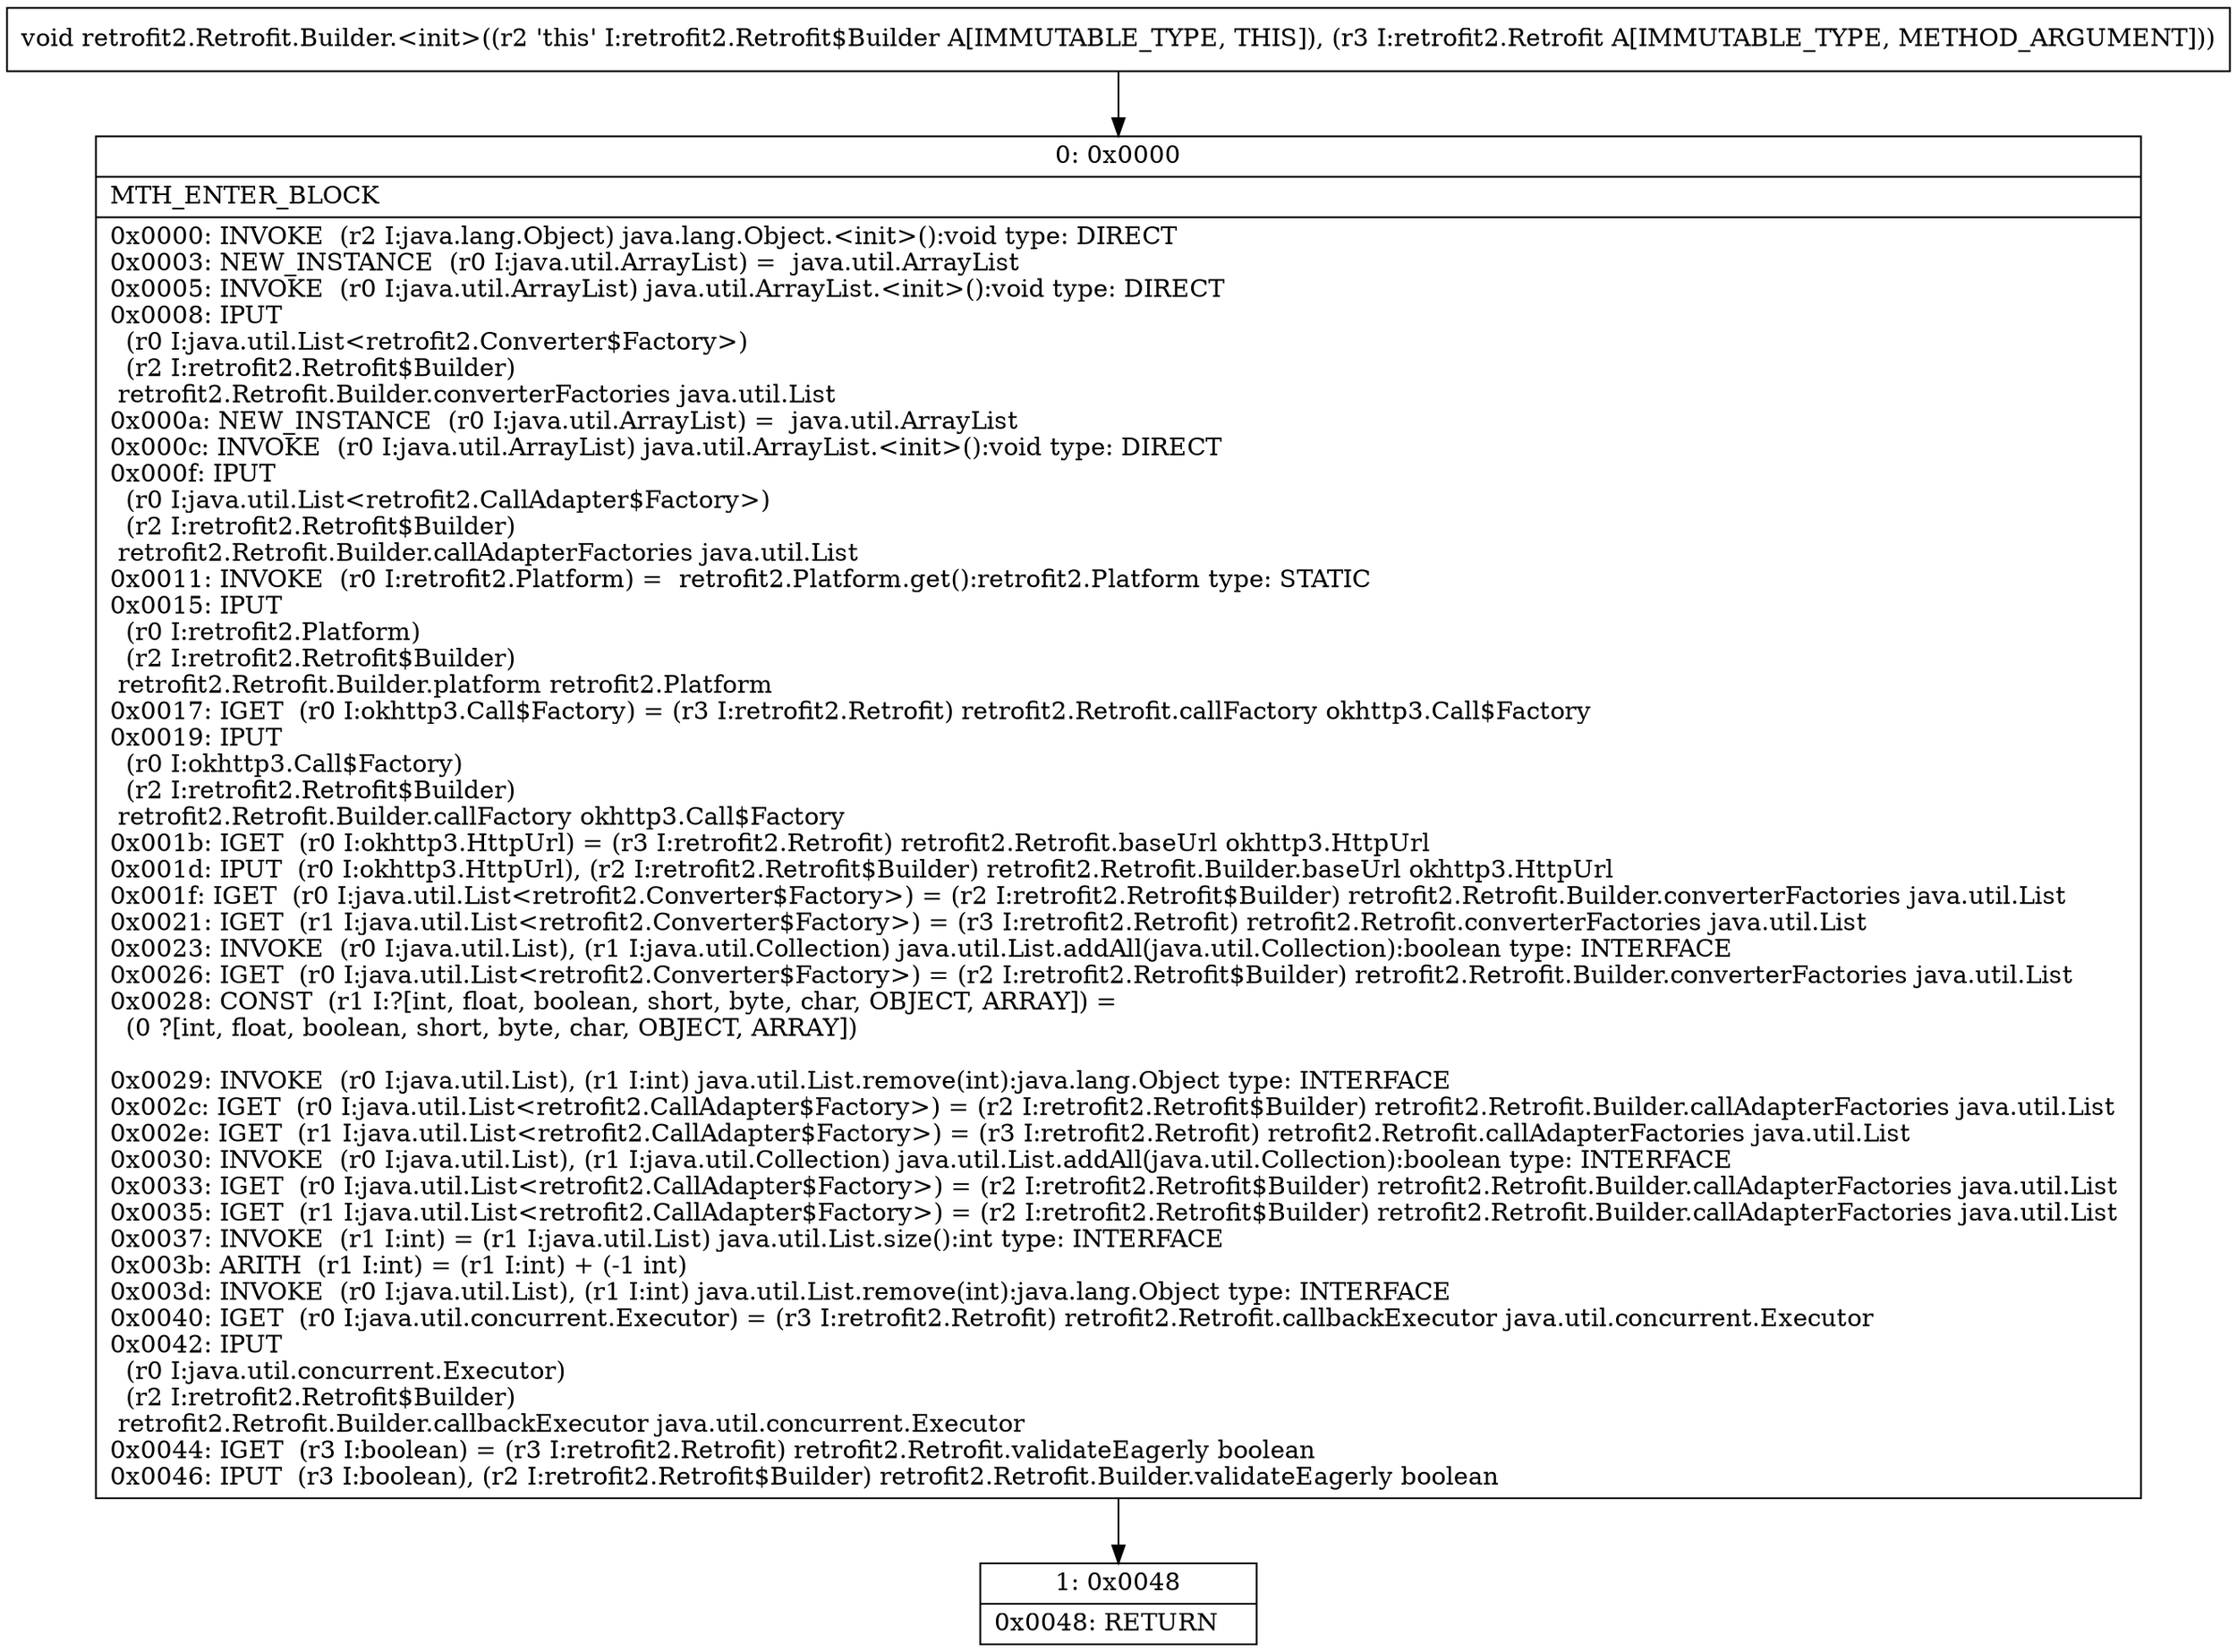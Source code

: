 digraph "CFG forretrofit2.Retrofit.Builder.\<init\>(Lretrofit2\/Retrofit;)V" {
Node_0 [shape=record,label="{0\:\ 0x0000|MTH_ENTER_BLOCK\l|0x0000: INVOKE  (r2 I:java.lang.Object) java.lang.Object.\<init\>():void type: DIRECT \l0x0003: NEW_INSTANCE  (r0 I:java.util.ArrayList) =  java.util.ArrayList \l0x0005: INVOKE  (r0 I:java.util.ArrayList) java.util.ArrayList.\<init\>():void type: DIRECT \l0x0008: IPUT  \l  (r0 I:java.util.List\<retrofit2.Converter$Factory\>)\l  (r2 I:retrofit2.Retrofit$Builder)\l retrofit2.Retrofit.Builder.converterFactories java.util.List \l0x000a: NEW_INSTANCE  (r0 I:java.util.ArrayList) =  java.util.ArrayList \l0x000c: INVOKE  (r0 I:java.util.ArrayList) java.util.ArrayList.\<init\>():void type: DIRECT \l0x000f: IPUT  \l  (r0 I:java.util.List\<retrofit2.CallAdapter$Factory\>)\l  (r2 I:retrofit2.Retrofit$Builder)\l retrofit2.Retrofit.Builder.callAdapterFactories java.util.List \l0x0011: INVOKE  (r0 I:retrofit2.Platform) =  retrofit2.Platform.get():retrofit2.Platform type: STATIC \l0x0015: IPUT  \l  (r0 I:retrofit2.Platform)\l  (r2 I:retrofit2.Retrofit$Builder)\l retrofit2.Retrofit.Builder.platform retrofit2.Platform \l0x0017: IGET  (r0 I:okhttp3.Call$Factory) = (r3 I:retrofit2.Retrofit) retrofit2.Retrofit.callFactory okhttp3.Call$Factory \l0x0019: IPUT  \l  (r0 I:okhttp3.Call$Factory)\l  (r2 I:retrofit2.Retrofit$Builder)\l retrofit2.Retrofit.Builder.callFactory okhttp3.Call$Factory \l0x001b: IGET  (r0 I:okhttp3.HttpUrl) = (r3 I:retrofit2.Retrofit) retrofit2.Retrofit.baseUrl okhttp3.HttpUrl \l0x001d: IPUT  (r0 I:okhttp3.HttpUrl), (r2 I:retrofit2.Retrofit$Builder) retrofit2.Retrofit.Builder.baseUrl okhttp3.HttpUrl \l0x001f: IGET  (r0 I:java.util.List\<retrofit2.Converter$Factory\>) = (r2 I:retrofit2.Retrofit$Builder) retrofit2.Retrofit.Builder.converterFactories java.util.List \l0x0021: IGET  (r1 I:java.util.List\<retrofit2.Converter$Factory\>) = (r3 I:retrofit2.Retrofit) retrofit2.Retrofit.converterFactories java.util.List \l0x0023: INVOKE  (r0 I:java.util.List), (r1 I:java.util.Collection) java.util.List.addAll(java.util.Collection):boolean type: INTERFACE \l0x0026: IGET  (r0 I:java.util.List\<retrofit2.Converter$Factory\>) = (r2 I:retrofit2.Retrofit$Builder) retrofit2.Retrofit.Builder.converterFactories java.util.List \l0x0028: CONST  (r1 I:?[int, float, boolean, short, byte, char, OBJECT, ARRAY]) = \l  (0 ?[int, float, boolean, short, byte, char, OBJECT, ARRAY])\l \l0x0029: INVOKE  (r0 I:java.util.List), (r1 I:int) java.util.List.remove(int):java.lang.Object type: INTERFACE \l0x002c: IGET  (r0 I:java.util.List\<retrofit2.CallAdapter$Factory\>) = (r2 I:retrofit2.Retrofit$Builder) retrofit2.Retrofit.Builder.callAdapterFactories java.util.List \l0x002e: IGET  (r1 I:java.util.List\<retrofit2.CallAdapter$Factory\>) = (r3 I:retrofit2.Retrofit) retrofit2.Retrofit.callAdapterFactories java.util.List \l0x0030: INVOKE  (r0 I:java.util.List), (r1 I:java.util.Collection) java.util.List.addAll(java.util.Collection):boolean type: INTERFACE \l0x0033: IGET  (r0 I:java.util.List\<retrofit2.CallAdapter$Factory\>) = (r2 I:retrofit2.Retrofit$Builder) retrofit2.Retrofit.Builder.callAdapterFactories java.util.List \l0x0035: IGET  (r1 I:java.util.List\<retrofit2.CallAdapter$Factory\>) = (r2 I:retrofit2.Retrofit$Builder) retrofit2.Retrofit.Builder.callAdapterFactories java.util.List \l0x0037: INVOKE  (r1 I:int) = (r1 I:java.util.List) java.util.List.size():int type: INTERFACE \l0x003b: ARITH  (r1 I:int) = (r1 I:int) + (\-1 int) \l0x003d: INVOKE  (r0 I:java.util.List), (r1 I:int) java.util.List.remove(int):java.lang.Object type: INTERFACE \l0x0040: IGET  (r0 I:java.util.concurrent.Executor) = (r3 I:retrofit2.Retrofit) retrofit2.Retrofit.callbackExecutor java.util.concurrent.Executor \l0x0042: IPUT  \l  (r0 I:java.util.concurrent.Executor)\l  (r2 I:retrofit2.Retrofit$Builder)\l retrofit2.Retrofit.Builder.callbackExecutor java.util.concurrent.Executor \l0x0044: IGET  (r3 I:boolean) = (r3 I:retrofit2.Retrofit) retrofit2.Retrofit.validateEagerly boolean \l0x0046: IPUT  (r3 I:boolean), (r2 I:retrofit2.Retrofit$Builder) retrofit2.Retrofit.Builder.validateEagerly boolean \l}"];
Node_1 [shape=record,label="{1\:\ 0x0048|0x0048: RETURN   \l}"];
MethodNode[shape=record,label="{void retrofit2.Retrofit.Builder.\<init\>((r2 'this' I:retrofit2.Retrofit$Builder A[IMMUTABLE_TYPE, THIS]), (r3 I:retrofit2.Retrofit A[IMMUTABLE_TYPE, METHOD_ARGUMENT])) }"];
MethodNode -> Node_0;
Node_0 -> Node_1;
}

